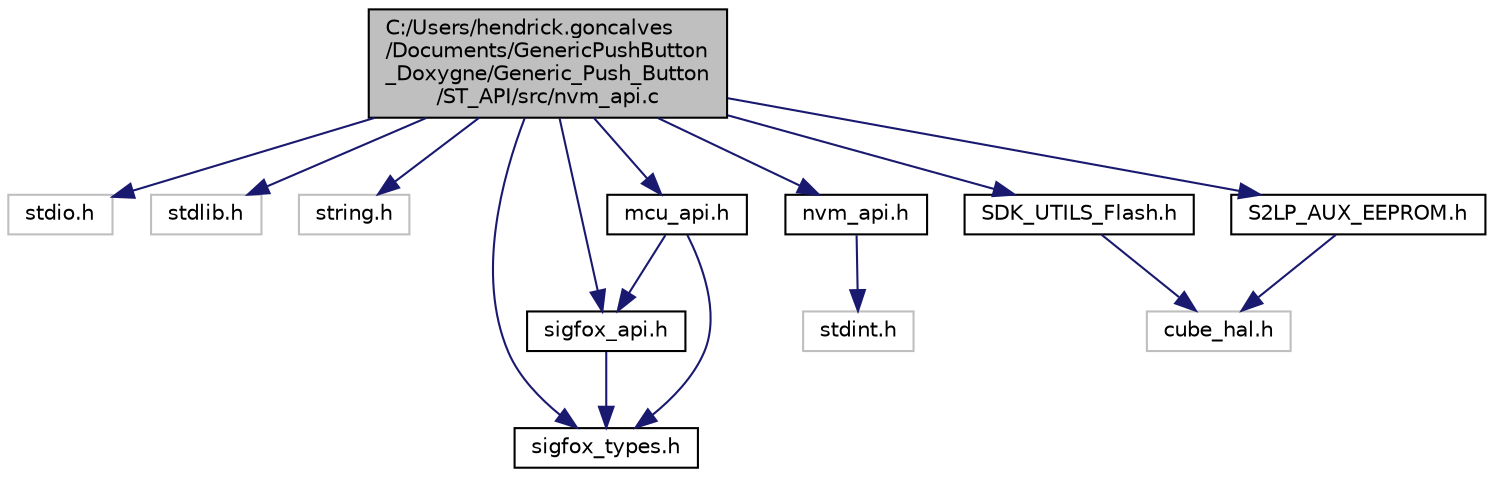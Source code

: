 digraph "C:/Users/hendrick.goncalves/Documents/GenericPushButton_Doxygne/Generic_Push_Button/ST_API/src/nvm_api.c"
{
 // LATEX_PDF_SIZE
  edge [fontname="Helvetica",fontsize="10",labelfontname="Helvetica",labelfontsize="10"];
  node [fontname="Helvetica",fontsize="10",shape=record];
  Node1 [label="C:/Users/hendrick.goncalves\l/Documents/GenericPushButton\l_Doxygne/Generic_Push_Button\l/ST_API/src/nvm_api.c",height=0.2,width=0.4,color="black", fillcolor="grey75", style="filled", fontcolor="black",tooltip=" "];
  Node1 -> Node2 [color="midnightblue",fontsize="10",style="solid",fontname="Helvetica"];
  Node2 [label="stdio.h",height=0.2,width=0.4,color="grey75", fillcolor="white", style="filled",tooltip=" "];
  Node1 -> Node3 [color="midnightblue",fontsize="10",style="solid",fontname="Helvetica"];
  Node3 [label="stdlib.h",height=0.2,width=0.4,color="grey75", fillcolor="white", style="filled",tooltip=" "];
  Node1 -> Node4 [color="midnightblue",fontsize="10",style="solid",fontname="Helvetica"];
  Node4 [label="string.h",height=0.2,width=0.4,color="grey75", fillcolor="white", style="filled",tooltip=" "];
  Node1 -> Node5 [color="midnightblue",fontsize="10",style="solid",fontname="Helvetica"];
  Node5 [label="sigfox_types.h",height=0.2,width=0.4,color="black", fillcolor="white", style="filled",URL="$sigfox__types_8h.html",tooltip="Sigfox types definition."];
  Node1 -> Node6 [color="midnightblue",fontsize="10",style="solid",fontname="Helvetica"];
  Node6 [label="sigfox_api.h",height=0.2,width=0.4,color="black", fillcolor="white", style="filled",URL="$sigfox__api_8h.html",tooltip="Sigfox user functions."];
  Node6 -> Node5 [color="midnightblue",fontsize="10",style="solid",fontname="Helvetica"];
  Node1 -> Node7 [color="midnightblue",fontsize="10",style="solid",fontname="Helvetica"];
  Node7 [label="mcu_api.h",height=0.2,width=0.4,color="black", fillcolor="white", style="filled",URL="$mcu__api_8h.html",tooltip="Sigfox manufacturer functions."];
  Node7 -> Node5 [color="midnightblue",fontsize="10",style="solid",fontname="Helvetica"];
  Node7 -> Node6 [color="midnightblue",fontsize="10",style="solid",fontname="Helvetica"];
  Node1 -> Node8 [color="midnightblue",fontsize="10",style="solid",fontname="Helvetica"];
  Node8 [label="nvm_api.h",height=0.2,width=0.4,color="black", fillcolor="white", style="filled",URL="$nvm__api_8h.html",tooltip="NVM handler."];
  Node8 -> Node9 [color="midnightblue",fontsize="10",style="solid",fontname="Helvetica"];
  Node9 [label="stdint.h",height=0.2,width=0.4,color="grey75", fillcolor="white", style="filled",tooltip=" "];
  Node1 -> Node10 [color="midnightblue",fontsize="10",style="solid",fontname="Helvetica"];
  Node10 [label="SDK_UTILS_Flash.h",height=0.2,width=0.4,color="black", fillcolor="white", style="filled",URL="$_s_d_k___u_t_i_l_s___flash_8h.html",tooltip=" "];
  Node10 -> Node11 [color="midnightblue",fontsize="10",style="solid",fontname="Helvetica"];
  Node11 [label="cube_hal.h",height=0.2,width=0.4,color="grey75", fillcolor="white", style="filled",tooltip=" "];
  Node1 -> Node12 [color="midnightblue",fontsize="10",style="solid",fontname="Helvetica"];
  Node12 [label="S2LP_AUX_EEPROM.h",height=0.2,width=0.4,color="black", fillcolor="white", style="filled",URL="$_s2_l_p___a_u_x___e_e_p_r_o_m_8h.html",tooltip=" "];
  Node12 -> Node11 [color="midnightblue",fontsize="10",style="solid",fontname="Helvetica"];
}
